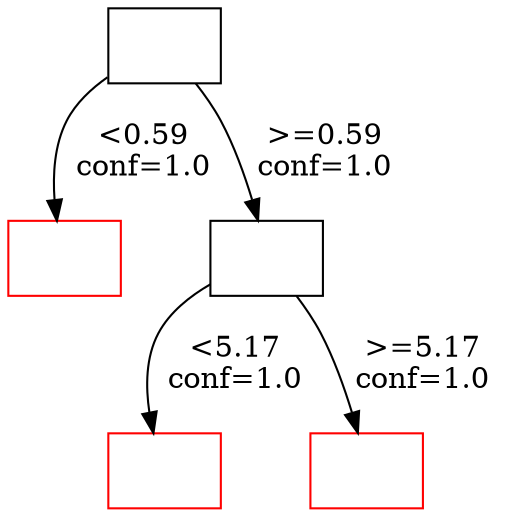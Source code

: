 digraph mediationTree{
8745539139973[label="",shape=box, color=black, image="./imgs/8745539139973.png"]8745539139973->8745539108057[label="<0.59
 conf=1.0 "]
8745539108057[label="",shape=box, color=red,image="./imgs/8745539108057.png"]8745539139973->8745540994485[label=">=0.59
 conf=1.0 "]
8745540994485[label="",shape=box, color=black, image="./imgs/8745540994485.png"]8745540994485->8745539131480[label="<5.17
 conf=1.0 "]
8745539131480[label="",shape=box, color=red,image="./imgs/8745539131480.png"]8745540994485->8745539131456[label=">=5.17
 conf=1.0 "]
8745539131456[label="",shape=box, color=red,image="./imgs/8745539131456.png"]
}